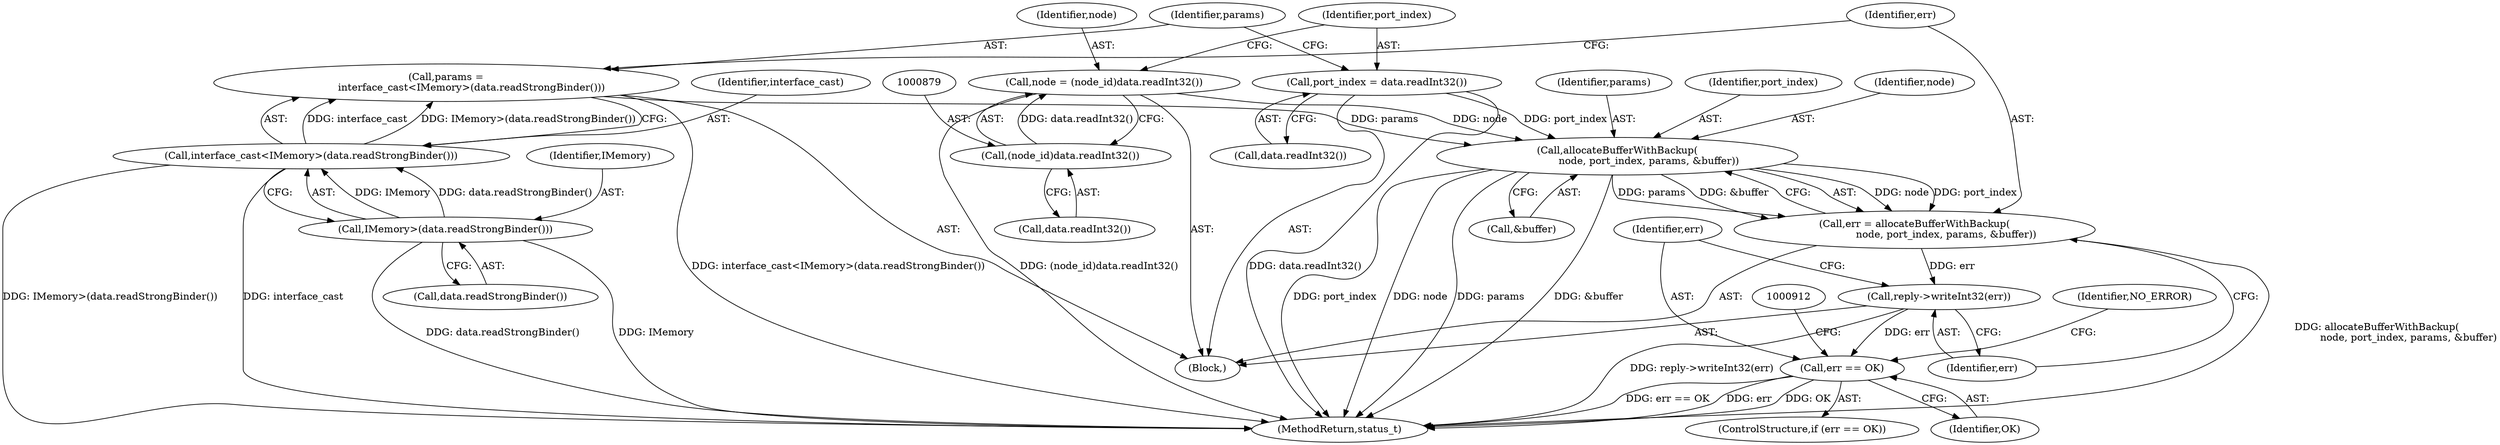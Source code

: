 digraph "0_Android_25be9ac20db51044e1b09ca67906355e4f328d48_0@API" {
"1000897" [label="(Call,allocateBufferWithBackup(\n                    node, port_index, params, &buffer))"];
"1000876" [label="(Call,node = (node_id)data.readInt32())"];
"1000878" [label="(Call,(node_id)data.readInt32())"];
"1000882" [label="(Call,port_index = data.readInt32())"];
"1000886" [label="(Call,params =\n                interface_cast<IMemory>(data.readStrongBinder()))"];
"1000888" [label="(Call,interface_cast<IMemory>(data.readStrongBinder()))"];
"1000890" [label="(Call,IMemory>(data.readStrongBinder()))"];
"1000895" [label="(Call,err = allocateBufferWithBackup(\n                    node, port_index, params, &buffer))"];
"1000903" [label="(Call,reply->writeInt32(err))"];
"1000906" [label="(Call,err == OK)"];
"1000889" [label="(Identifier,interface_cast)"];
"1000903" [label="(Call,reply->writeInt32(err))"];
"1000876" [label="(Call,node = (node_id)data.readInt32())"];
"1000901" [label="(Call,&buffer)"];
"1000882" [label="(Call,port_index = data.readInt32())"];
"1000896" [label="(Identifier,err)"];
"1000890" [label="(Call,IMemory>(data.readStrongBinder()))"];
"1000898" [label="(Identifier,node)"];
"1000904" [label="(Identifier,err)"];
"1000907" [label="(Identifier,err)"];
"1000883" [label="(Identifier,port_index)"];
"1000891" [label="(Identifier,IMemory)"];
"1000900" [label="(Identifier,params)"];
"1000908" [label="(Identifier,OK)"];
"1000895" [label="(Call,err = allocateBufferWithBackup(\n                    node, port_index, params, &buffer))"];
"1000899" [label="(Identifier,port_index)"];
"1000886" [label="(Call,params =\n                interface_cast<IMemory>(data.readStrongBinder()))"];
"1000915" [label="(Identifier,NO_ERROR)"];
"1000877" [label="(Identifier,node)"];
"1000887" [label="(Identifier,params)"];
"1000897" [label="(Call,allocateBufferWithBackup(\n                    node, port_index, params, &buffer))"];
"1000884" [label="(Call,data.readInt32())"];
"1000888" [label="(Call,interface_cast<IMemory>(data.readStrongBinder()))"];
"1000878" [label="(Call,(node_id)data.readInt32())"];
"1000906" [label="(Call,err == OK)"];
"1000892" [label="(Call,data.readStrongBinder())"];
"1000880" [label="(Call,data.readInt32())"];
"1001056" [label="(MethodReturn,status_t)"];
"1000870" [label="(Block,)"];
"1000905" [label="(ControlStructure,if (err == OK))"];
"1000897" -> "1000895"  [label="AST: "];
"1000897" -> "1000901"  [label="CFG: "];
"1000898" -> "1000897"  [label="AST: "];
"1000899" -> "1000897"  [label="AST: "];
"1000900" -> "1000897"  [label="AST: "];
"1000901" -> "1000897"  [label="AST: "];
"1000895" -> "1000897"  [label="CFG: "];
"1000897" -> "1001056"  [label="DDG: port_index"];
"1000897" -> "1001056"  [label="DDG: node"];
"1000897" -> "1001056"  [label="DDG: params"];
"1000897" -> "1001056"  [label="DDG: &buffer"];
"1000897" -> "1000895"  [label="DDG: node"];
"1000897" -> "1000895"  [label="DDG: port_index"];
"1000897" -> "1000895"  [label="DDG: params"];
"1000897" -> "1000895"  [label="DDG: &buffer"];
"1000876" -> "1000897"  [label="DDG: node"];
"1000882" -> "1000897"  [label="DDG: port_index"];
"1000886" -> "1000897"  [label="DDG: params"];
"1000876" -> "1000870"  [label="AST: "];
"1000876" -> "1000878"  [label="CFG: "];
"1000877" -> "1000876"  [label="AST: "];
"1000878" -> "1000876"  [label="AST: "];
"1000883" -> "1000876"  [label="CFG: "];
"1000876" -> "1001056"  [label="DDG: (node_id)data.readInt32()"];
"1000878" -> "1000876"  [label="DDG: data.readInt32()"];
"1000878" -> "1000880"  [label="CFG: "];
"1000879" -> "1000878"  [label="AST: "];
"1000880" -> "1000878"  [label="AST: "];
"1000882" -> "1000870"  [label="AST: "];
"1000882" -> "1000884"  [label="CFG: "];
"1000883" -> "1000882"  [label="AST: "];
"1000884" -> "1000882"  [label="AST: "];
"1000887" -> "1000882"  [label="CFG: "];
"1000882" -> "1001056"  [label="DDG: data.readInt32()"];
"1000886" -> "1000870"  [label="AST: "];
"1000886" -> "1000888"  [label="CFG: "];
"1000887" -> "1000886"  [label="AST: "];
"1000888" -> "1000886"  [label="AST: "];
"1000896" -> "1000886"  [label="CFG: "];
"1000886" -> "1001056"  [label="DDG: interface_cast<IMemory>(data.readStrongBinder())"];
"1000888" -> "1000886"  [label="DDG: interface_cast"];
"1000888" -> "1000886"  [label="DDG: IMemory>(data.readStrongBinder())"];
"1000888" -> "1000890"  [label="CFG: "];
"1000889" -> "1000888"  [label="AST: "];
"1000890" -> "1000888"  [label="AST: "];
"1000888" -> "1001056"  [label="DDG: IMemory>(data.readStrongBinder())"];
"1000888" -> "1001056"  [label="DDG: interface_cast"];
"1000890" -> "1000888"  [label="DDG: IMemory"];
"1000890" -> "1000888"  [label="DDG: data.readStrongBinder()"];
"1000890" -> "1000892"  [label="CFG: "];
"1000891" -> "1000890"  [label="AST: "];
"1000892" -> "1000890"  [label="AST: "];
"1000890" -> "1001056"  [label="DDG: IMemory"];
"1000890" -> "1001056"  [label="DDG: data.readStrongBinder()"];
"1000895" -> "1000870"  [label="AST: "];
"1000896" -> "1000895"  [label="AST: "];
"1000904" -> "1000895"  [label="CFG: "];
"1000895" -> "1001056"  [label="DDG: allocateBufferWithBackup(\n                    node, port_index, params, &buffer)"];
"1000895" -> "1000903"  [label="DDG: err"];
"1000903" -> "1000870"  [label="AST: "];
"1000903" -> "1000904"  [label="CFG: "];
"1000904" -> "1000903"  [label="AST: "];
"1000907" -> "1000903"  [label="CFG: "];
"1000903" -> "1001056"  [label="DDG: reply->writeInt32(err)"];
"1000903" -> "1000906"  [label="DDG: err"];
"1000906" -> "1000905"  [label="AST: "];
"1000906" -> "1000908"  [label="CFG: "];
"1000907" -> "1000906"  [label="AST: "];
"1000908" -> "1000906"  [label="AST: "];
"1000912" -> "1000906"  [label="CFG: "];
"1000915" -> "1000906"  [label="CFG: "];
"1000906" -> "1001056"  [label="DDG: err == OK"];
"1000906" -> "1001056"  [label="DDG: err"];
"1000906" -> "1001056"  [label="DDG: OK"];
}
